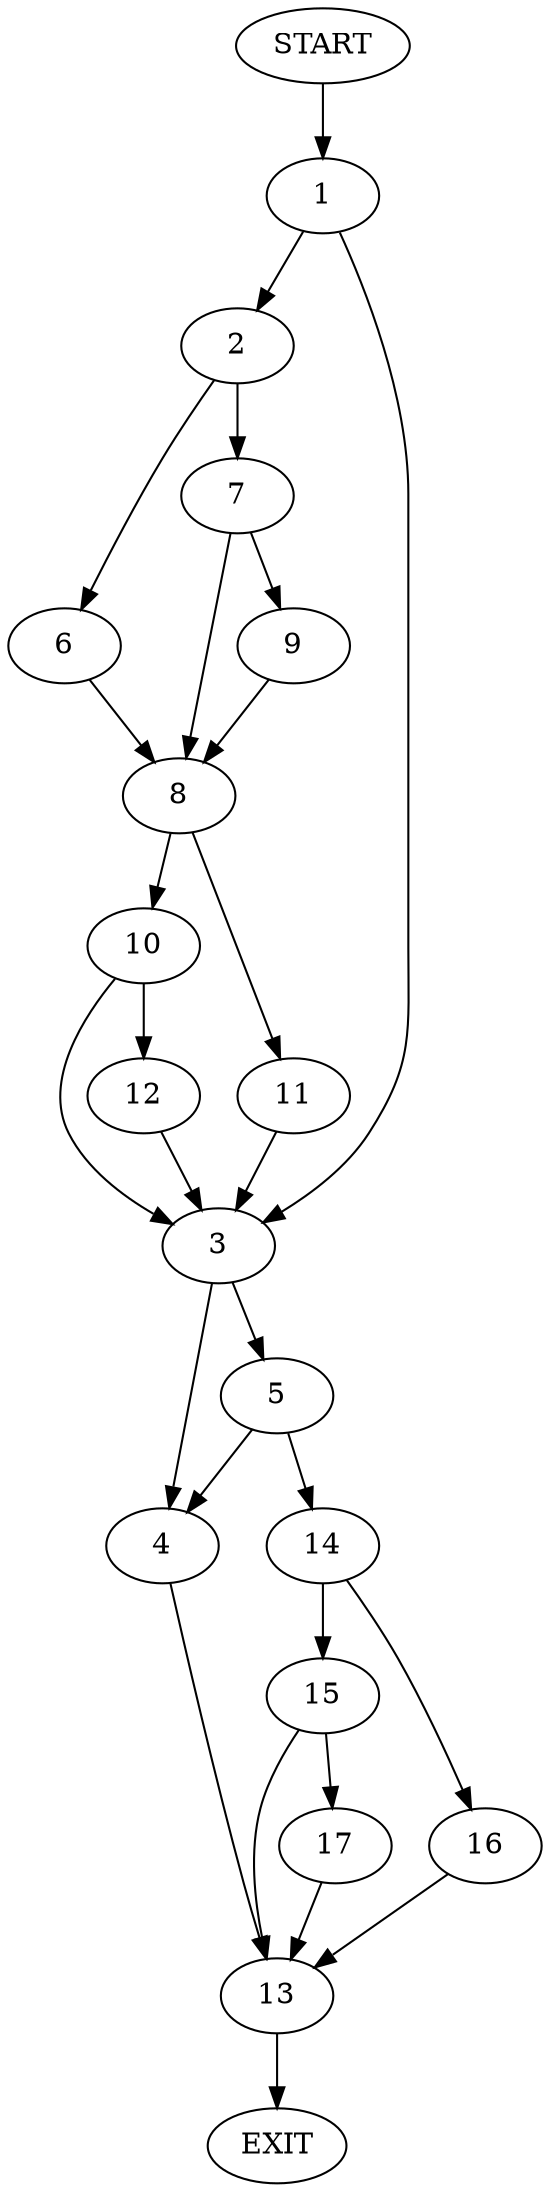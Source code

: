 digraph {
0 [label="START"]
18 [label="EXIT"]
0 -> 1
1 -> 2
1 -> 3
3 -> 4
3 -> 5
2 -> 6
2 -> 7
6 -> 8
7 -> 8
7 -> 9
8 -> 10
8 -> 11
9 -> 8
10 -> 3
10 -> 12
11 -> 3
12 -> 3
4 -> 13
5 -> 4
5 -> 14
14 -> 15
14 -> 16
13 -> 18
15 -> 13
15 -> 17
16 -> 13
17 -> 13
}
